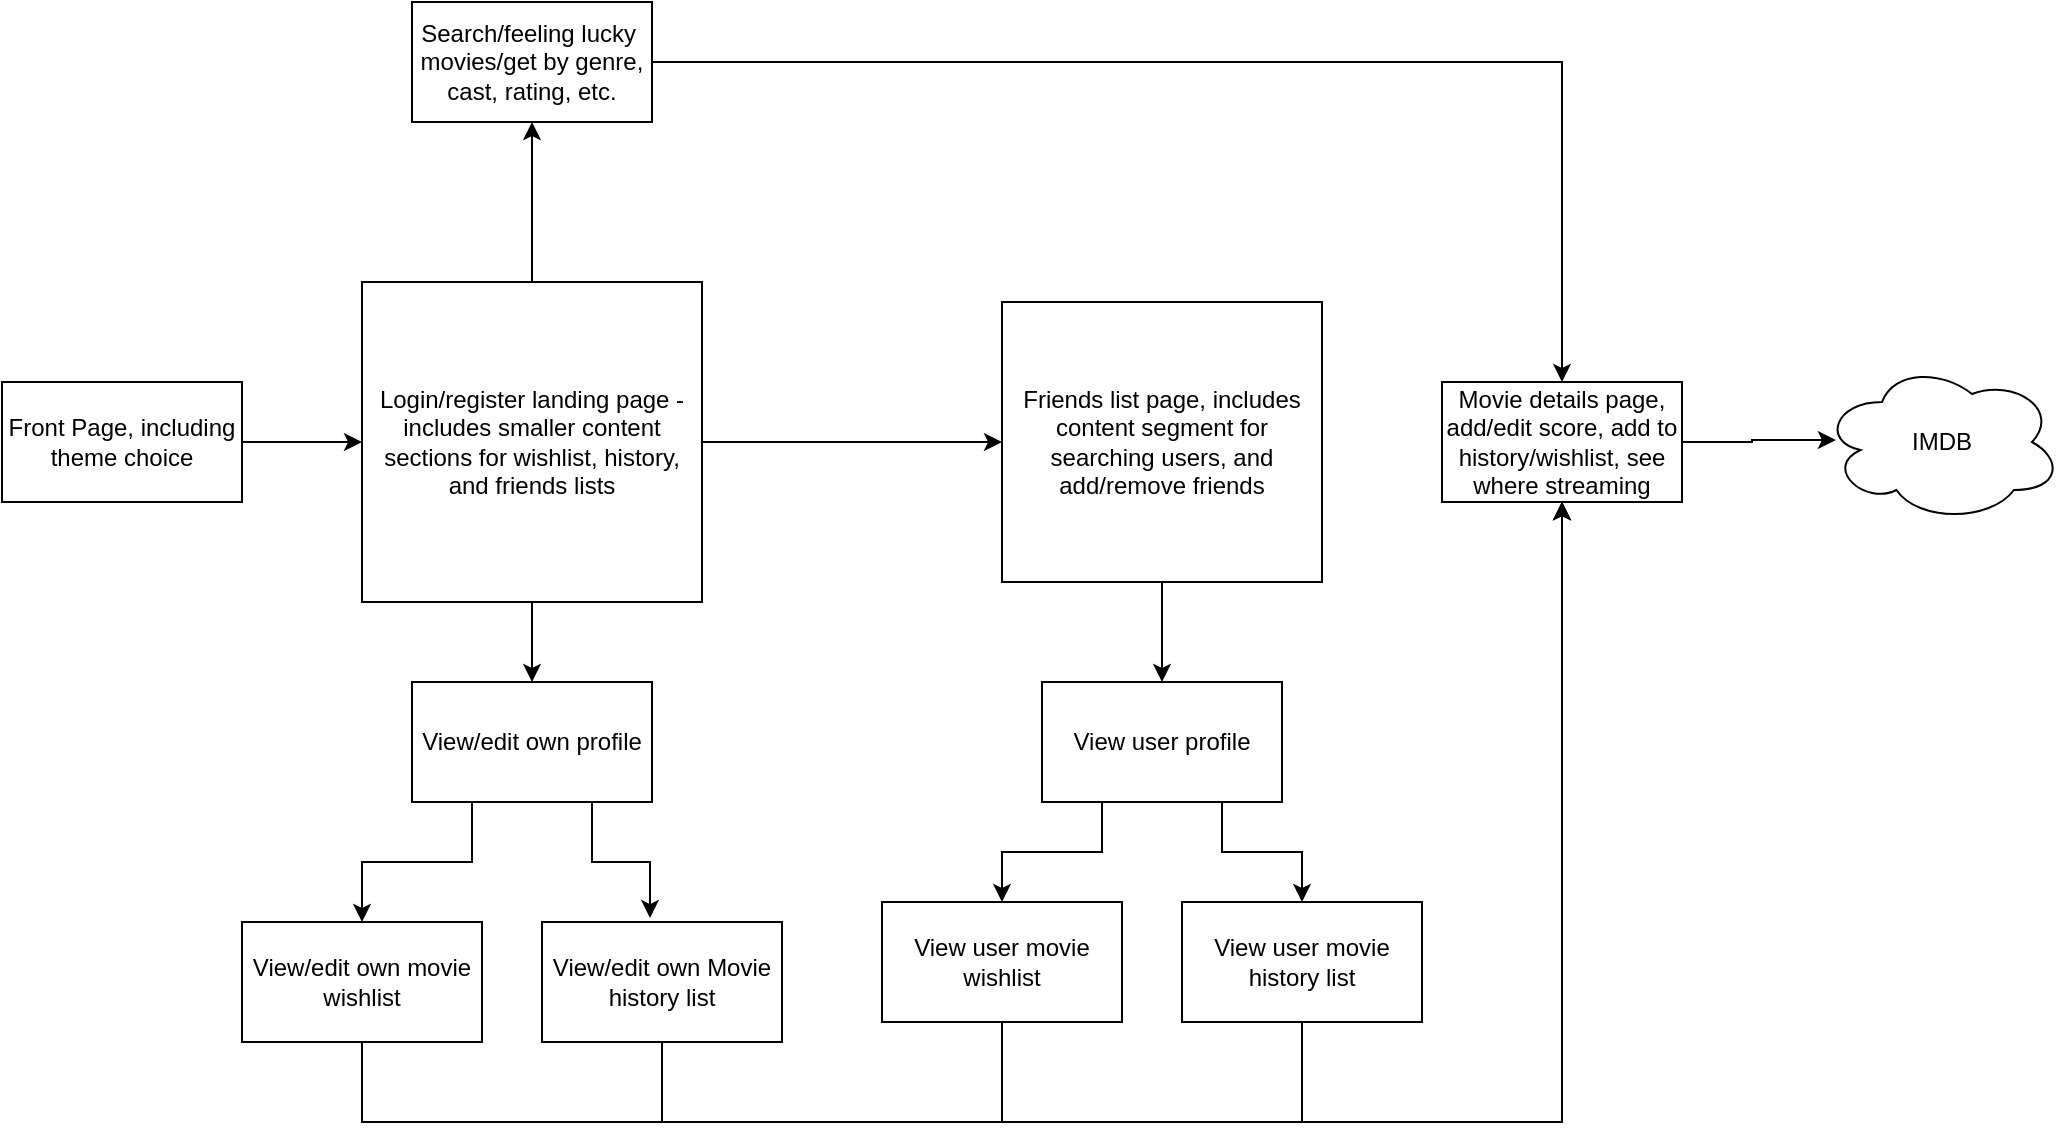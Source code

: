 <mxfile version="14.7.4" type="device"><diagram id="meBNXR-ZkuLKLvE8NvzV" name="Page-1"><mxGraphModel dx="1422" dy="804" grid="1" gridSize="10" guides="0" tooltips="1" connect="1" arrows="1" fold="1" page="1" pageScale="1" pageWidth="1100" pageHeight="850" math="0" shadow="0"><root><mxCell id="0"/><mxCell id="1" parent="0"/><mxCell id="afkc4WWWGQIv9L0QPNye-11" style="edgeStyle=orthogonalEdgeStyle;rounded=0;orthogonalLoop=1;jettySize=auto;html=1;entryX=0;entryY=0.5;entryDx=0;entryDy=0;" edge="1" parent="1" source="afkc4WWWGQIv9L0QPNye-1" target="afkc4WWWGQIv9L0QPNye-8"><mxGeometry relative="1" as="geometry"><mxPoint x="490" y="360" as="targetPoint"/></mxGeometry></mxCell><mxCell id="afkc4WWWGQIv9L0QPNye-12" style="edgeStyle=orthogonalEdgeStyle;rounded=0;orthogonalLoop=1;jettySize=auto;html=1;exitX=0.5;exitY=1;exitDx=0;exitDy=0;entryX=0.5;entryY=0;entryDx=0;entryDy=0;" edge="1" parent="1" source="afkc4WWWGQIv9L0QPNye-1" target="afkc4WWWGQIv9L0QPNye-4"><mxGeometry relative="1" as="geometry"/></mxCell><mxCell id="afkc4WWWGQIv9L0QPNye-19" style="edgeStyle=orthogonalEdgeStyle;rounded=0;orthogonalLoop=1;jettySize=auto;html=1;exitX=0.75;exitY=0;exitDx=0;exitDy=0;entryX=0.5;entryY=1;entryDx=0;entryDy=0;" edge="1" parent="1" source="afkc4WWWGQIv9L0QPNye-1" target="afkc4WWWGQIv9L0QPNye-28"><mxGeometry relative="1" as="geometry"><mxPoint x="330" y="210" as="targetPoint"/><Array as="points"><mxPoint x="275" y="280"/></Array></mxGeometry></mxCell><mxCell id="afkc4WWWGQIv9L0QPNye-1" value="Login/register landing page - includes smaller content sections for wishlist, history, and friends lists" style="rounded=0;whiteSpace=wrap;html=1;" vertex="1" parent="1"><mxGeometry x="190" y="280" width="170" height="160" as="geometry"/></mxCell><mxCell id="afkc4WWWGQIv9L0QPNye-3" style="edgeStyle=orthogonalEdgeStyle;rounded=0;orthogonalLoop=1;jettySize=auto;html=1;exitX=1;exitY=0.5;exitDx=0;exitDy=0;entryX=0;entryY=0.5;entryDx=0;entryDy=0;" edge="1" parent="1" source="afkc4WWWGQIv9L0QPNye-2" target="afkc4WWWGQIv9L0QPNye-1"><mxGeometry relative="1" as="geometry"/></mxCell><mxCell id="afkc4WWWGQIv9L0QPNye-2" value="Front Page, including theme choice" style="rounded=0;whiteSpace=wrap;html=1;" vertex="1" parent="1"><mxGeometry x="10" y="330" width="120" height="60" as="geometry"/></mxCell><mxCell id="afkc4WWWGQIv9L0QPNye-14" style="edgeStyle=orthogonalEdgeStyle;rounded=0;orthogonalLoop=1;jettySize=auto;html=1;exitX=0.25;exitY=1;exitDx=0;exitDy=0;" edge="1" parent="1" source="afkc4WWWGQIv9L0QPNye-4" target="afkc4WWWGQIv9L0QPNye-6"><mxGeometry relative="1" as="geometry"/></mxCell><mxCell id="afkc4WWWGQIv9L0QPNye-15" style="edgeStyle=orthogonalEdgeStyle;rounded=0;orthogonalLoop=1;jettySize=auto;html=1;exitX=0.75;exitY=1;exitDx=0;exitDy=0;entryX=0.45;entryY=-0.033;entryDx=0;entryDy=0;entryPerimeter=0;" edge="1" parent="1" source="afkc4WWWGQIv9L0QPNye-4" target="afkc4WWWGQIv9L0QPNye-7"><mxGeometry relative="1" as="geometry"/></mxCell><mxCell id="afkc4WWWGQIv9L0QPNye-4" value="View/edit own profile" style="rounded=0;whiteSpace=wrap;html=1;" vertex="1" parent="1"><mxGeometry x="215" y="480" width="120" height="60" as="geometry"/></mxCell><mxCell id="afkc4WWWGQIv9L0QPNye-16" style="edgeStyle=orthogonalEdgeStyle;rounded=0;orthogonalLoop=1;jettySize=auto;html=1;exitX=0.25;exitY=1;exitDx=0;exitDy=0;" edge="1" parent="1" source="afkc4WWWGQIv9L0QPNye-5" target="afkc4WWWGQIv9L0QPNye-9"><mxGeometry relative="1" as="geometry"/></mxCell><mxCell id="afkc4WWWGQIv9L0QPNye-17" style="edgeStyle=orthogonalEdgeStyle;rounded=0;orthogonalLoop=1;jettySize=auto;html=1;exitX=0.75;exitY=1;exitDx=0;exitDy=0;entryX=0.5;entryY=0;entryDx=0;entryDy=0;" edge="1" parent="1" source="afkc4WWWGQIv9L0QPNye-5" target="afkc4WWWGQIv9L0QPNye-10"><mxGeometry relative="1" as="geometry"/></mxCell><mxCell id="afkc4WWWGQIv9L0QPNye-5" value="View user profile" style="rounded=0;whiteSpace=wrap;html=1;" vertex="1" parent="1"><mxGeometry x="530" y="480" width="120" height="60" as="geometry"/></mxCell><mxCell id="afkc4WWWGQIv9L0QPNye-23" style="edgeStyle=orthogonalEdgeStyle;rounded=0;orthogonalLoop=1;jettySize=auto;html=1;entryX=0.5;entryY=1;entryDx=0;entryDy=0;" edge="1" parent="1" source="afkc4WWWGQIv9L0QPNye-6" target="afkc4WWWGQIv9L0QPNye-22"><mxGeometry relative="1" as="geometry"><mxPoint x="940" y="440" as="targetPoint"/><Array as="points"><mxPoint x="190" y="700"/><mxPoint x="790" y="700"/></Array></mxGeometry></mxCell><mxCell id="afkc4WWWGQIv9L0QPNye-6" value="View/edit own movie wishlist" style="rounded=0;whiteSpace=wrap;html=1;" vertex="1" parent="1"><mxGeometry x="130" y="600" width="120" height="60" as="geometry"/></mxCell><mxCell id="afkc4WWWGQIv9L0QPNye-33" style="edgeStyle=orthogonalEdgeStyle;rounded=0;orthogonalLoop=1;jettySize=auto;html=1;entryX=0.5;entryY=1;entryDx=0;entryDy=0;" edge="1" parent="1" source="afkc4WWWGQIv9L0QPNye-7" target="afkc4WWWGQIv9L0QPNye-22"><mxGeometry relative="1" as="geometry"><Array as="points"><mxPoint x="340" y="700"/><mxPoint x="790" y="700"/></Array></mxGeometry></mxCell><mxCell id="afkc4WWWGQIv9L0QPNye-7" value="View/edit own Movie history list" style="rounded=0;whiteSpace=wrap;html=1;" vertex="1" parent="1"><mxGeometry x="280" y="600" width="120" height="60" as="geometry"/></mxCell><mxCell id="afkc4WWWGQIv9L0QPNye-13" style="edgeStyle=orthogonalEdgeStyle;rounded=0;orthogonalLoop=1;jettySize=auto;html=1;exitX=0.5;exitY=1;exitDx=0;exitDy=0;" edge="1" parent="1" source="afkc4WWWGQIv9L0QPNye-8" target="afkc4WWWGQIv9L0QPNye-5"><mxGeometry relative="1" as="geometry"/></mxCell><mxCell id="afkc4WWWGQIv9L0QPNye-8" value="Friends list page, includes content segment for searching users, and add/remove friends" style="rounded=0;whiteSpace=wrap;html=1;" vertex="1" parent="1"><mxGeometry x="510" y="290" width="160" height="140" as="geometry"/></mxCell><mxCell id="afkc4WWWGQIv9L0QPNye-25" style="edgeStyle=orthogonalEdgeStyle;rounded=0;orthogonalLoop=1;jettySize=auto;html=1;entryX=0.5;entryY=1;entryDx=0;entryDy=0;" edge="1" parent="1" source="afkc4WWWGQIv9L0QPNye-9" target="afkc4WWWGQIv9L0QPNye-22"><mxGeometry relative="1" as="geometry"><mxPoint x="950" y="500" as="targetPoint"/><Array as="points"><mxPoint x="510" y="700"/><mxPoint x="790" y="700"/></Array></mxGeometry></mxCell><mxCell id="afkc4WWWGQIv9L0QPNye-9" value="View user movie wishlist" style="rounded=0;whiteSpace=wrap;html=1;" vertex="1" parent="1"><mxGeometry x="450" y="590" width="120" height="60" as="geometry"/></mxCell><mxCell id="afkc4WWWGQIv9L0QPNye-27" style="edgeStyle=orthogonalEdgeStyle;rounded=0;orthogonalLoop=1;jettySize=auto;html=1;entryX=0.5;entryY=1;entryDx=0;entryDy=0;" edge="1" parent="1" source="afkc4WWWGQIv9L0QPNye-10" target="afkc4WWWGQIv9L0QPNye-22"><mxGeometry relative="1" as="geometry"><mxPoint x="930" y="460" as="targetPoint"/><Array as="points"><mxPoint x="660" y="700"/><mxPoint x="790" y="700"/></Array></mxGeometry></mxCell><mxCell id="afkc4WWWGQIv9L0QPNye-10" value="View user movie history list" style="rounded=0;whiteSpace=wrap;html=1;" vertex="1" parent="1"><mxGeometry x="600" y="590" width="120" height="60" as="geometry"/></mxCell><mxCell id="afkc4WWWGQIv9L0QPNye-30" style="edgeStyle=orthogonalEdgeStyle;rounded=0;orthogonalLoop=1;jettySize=auto;html=1;entryX=0.058;entryY=0.488;entryDx=0;entryDy=0;entryPerimeter=0;" edge="1" parent="1" source="afkc4WWWGQIv9L0QPNye-22" target="afkc4WWWGQIv9L0QPNye-31"><mxGeometry relative="1" as="geometry"><mxPoint x="900" y="320" as="targetPoint"/></mxGeometry></mxCell><mxCell id="afkc4WWWGQIv9L0QPNye-22" value="Movie details page, add/edit score, add to history/wishlist, see where streaming" style="rounded=0;whiteSpace=wrap;html=1;" vertex="1" parent="1"><mxGeometry x="730" y="330" width="120" height="60" as="geometry"/></mxCell><mxCell id="afkc4WWWGQIv9L0QPNye-29" style="edgeStyle=orthogonalEdgeStyle;rounded=0;orthogonalLoop=1;jettySize=auto;html=1;entryX=0.5;entryY=0;entryDx=0;entryDy=0;" edge="1" parent="1" source="afkc4WWWGQIv9L0QPNye-28" target="afkc4WWWGQIv9L0QPNye-22"><mxGeometry relative="1" as="geometry"/></mxCell><mxCell id="afkc4WWWGQIv9L0QPNye-28" value="Search/feeling lucky&amp;nbsp; movies/get by genre, cast, rating, etc." style="rounded=0;whiteSpace=wrap;html=1;" vertex="1" parent="1"><mxGeometry x="215" y="140" width="120" height="60" as="geometry"/></mxCell><mxCell id="afkc4WWWGQIv9L0QPNye-31" value="IMDB" style="ellipse;shape=cloud;whiteSpace=wrap;html=1;" vertex="1" parent="1"><mxGeometry x="920" y="320" width="120" height="80" as="geometry"/></mxCell></root></mxGraphModel></diagram></mxfile>